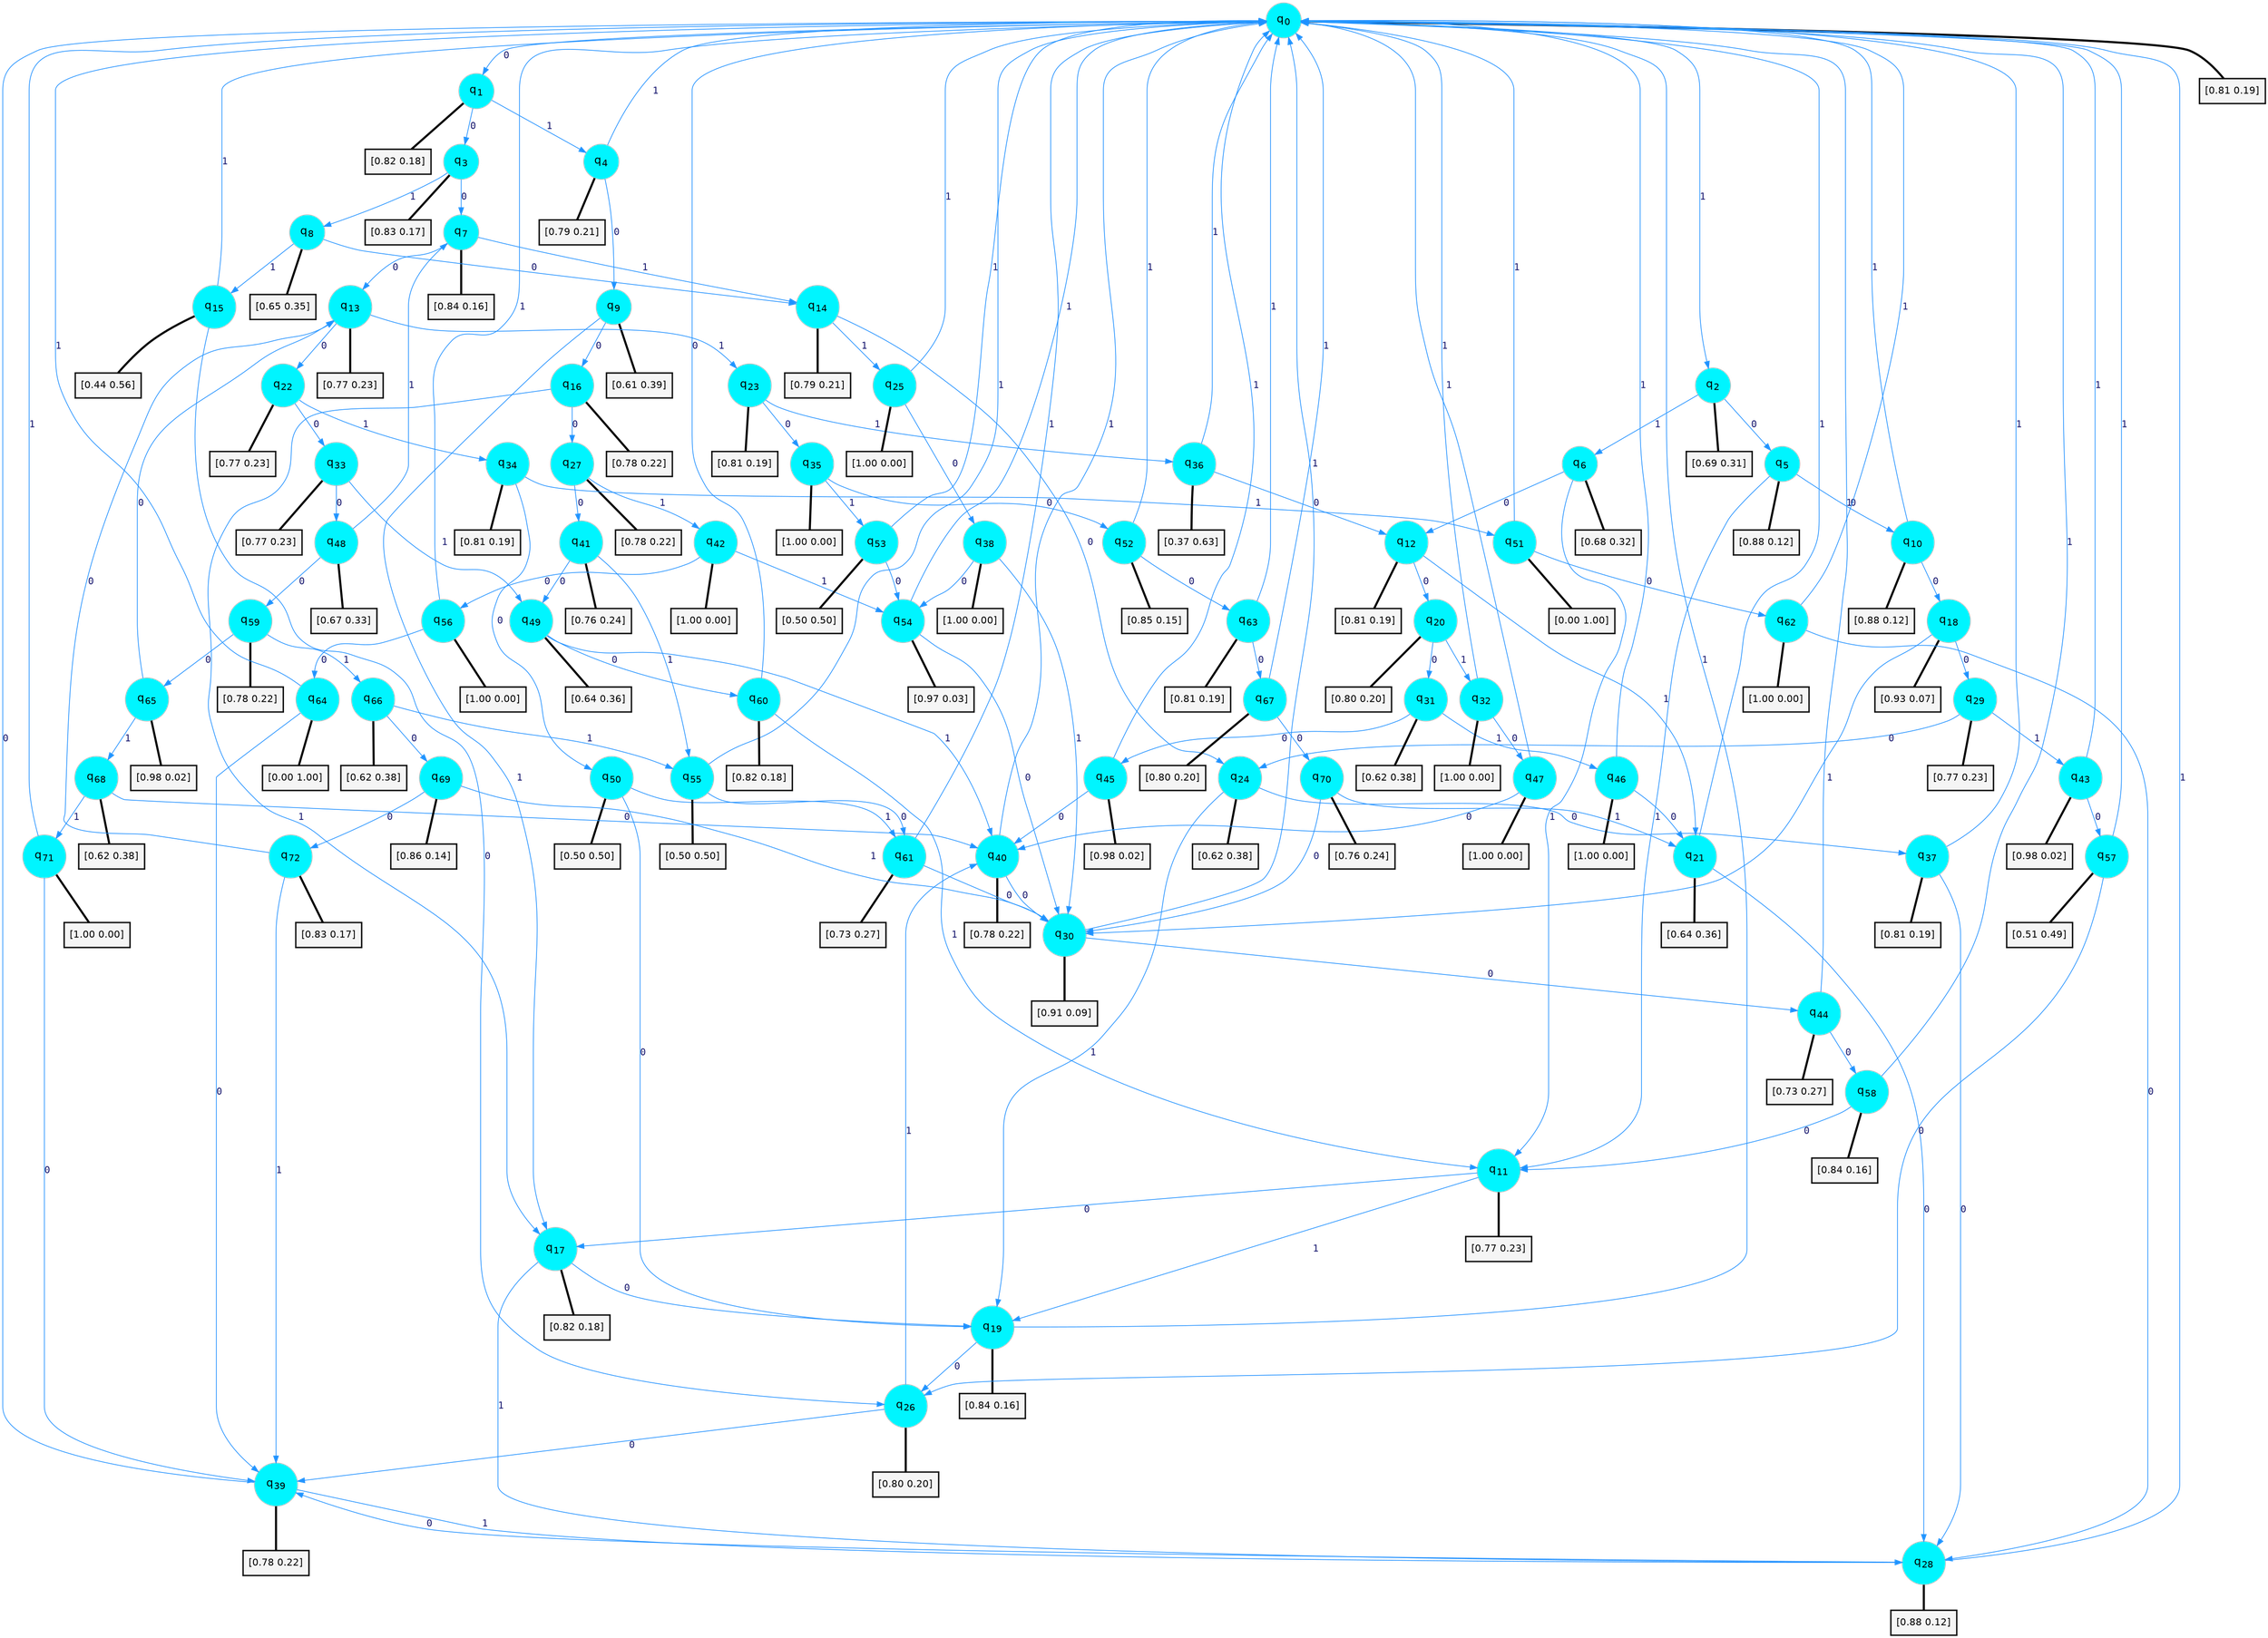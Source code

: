 digraph G {
graph [
bgcolor=transparent, dpi=300, rankdir=TD, size="40,25"];
node [
color=gray, fillcolor=turquoise1, fontcolor=black, fontname=Helvetica, fontsize=16, fontweight=bold, shape=circle, style=filled];
edge [
arrowsize=1, color=dodgerblue1, fontcolor=midnightblue, fontname=courier, fontweight=bold, penwidth=1, style=solid, weight=20];
0[label=<q<SUB>0</SUB>>];
1[label=<q<SUB>1</SUB>>];
2[label=<q<SUB>2</SUB>>];
3[label=<q<SUB>3</SUB>>];
4[label=<q<SUB>4</SUB>>];
5[label=<q<SUB>5</SUB>>];
6[label=<q<SUB>6</SUB>>];
7[label=<q<SUB>7</SUB>>];
8[label=<q<SUB>8</SUB>>];
9[label=<q<SUB>9</SUB>>];
10[label=<q<SUB>10</SUB>>];
11[label=<q<SUB>11</SUB>>];
12[label=<q<SUB>12</SUB>>];
13[label=<q<SUB>13</SUB>>];
14[label=<q<SUB>14</SUB>>];
15[label=<q<SUB>15</SUB>>];
16[label=<q<SUB>16</SUB>>];
17[label=<q<SUB>17</SUB>>];
18[label=<q<SUB>18</SUB>>];
19[label=<q<SUB>19</SUB>>];
20[label=<q<SUB>20</SUB>>];
21[label=<q<SUB>21</SUB>>];
22[label=<q<SUB>22</SUB>>];
23[label=<q<SUB>23</SUB>>];
24[label=<q<SUB>24</SUB>>];
25[label=<q<SUB>25</SUB>>];
26[label=<q<SUB>26</SUB>>];
27[label=<q<SUB>27</SUB>>];
28[label=<q<SUB>28</SUB>>];
29[label=<q<SUB>29</SUB>>];
30[label=<q<SUB>30</SUB>>];
31[label=<q<SUB>31</SUB>>];
32[label=<q<SUB>32</SUB>>];
33[label=<q<SUB>33</SUB>>];
34[label=<q<SUB>34</SUB>>];
35[label=<q<SUB>35</SUB>>];
36[label=<q<SUB>36</SUB>>];
37[label=<q<SUB>37</SUB>>];
38[label=<q<SUB>38</SUB>>];
39[label=<q<SUB>39</SUB>>];
40[label=<q<SUB>40</SUB>>];
41[label=<q<SUB>41</SUB>>];
42[label=<q<SUB>42</SUB>>];
43[label=<q<SUB>43</SUB>>];
44[label=<q<SUB>44</SUB>>];
45[label=<q<SUB>45</SUB>>];
46[label=<q<SUB>46</SUB>>];
47[label=<q<SUB>47</SUB>>];
48[label=<q<SUB>48</SUB>>];
49[label=<q<SUB>49</SUB>>];
50[label=<q<SUB>50</SUB>>];
51[label=<q<SUB>51</SUB>>];
52[label=<q<SUB>52</SUB>>];
53[label=<q<SUB>53</SUB>>];
54[label=<q<SUB>54</SUB>>];
55[label=<q<SUB>55</SUB>>];
56[label=<q<SUB>56</SUB>>];
57[label=<q<SUB>57</SUB>>];
58[label=<q<SUB>58</SUB>>];
59[label=<q<SUB>59</SUB>>];
60[label=<q<SUB>60</SUB>>];
61[label=<q<SUB>61</SUB>>];
62[label=<q<SUB>62</SUB>>];
63[label=<q<SUB>63</SUB>>];
64[label=<q<SUB>64</SUB>>];
65[label=<q<SUB>65</SUB>>];
66[label=<q<SUB>66</SUB>>];
67[label=<q<SUB>67</SUB>>];
68[label=<q<SUB>68</SUB>>];
69[label=<q<SUB>69</SUB>>];
70[label=<q<SUB>70</SUB>>];
71[label=<q<SUB>71</SUB>>];
72[label=<q<SUB>72</SUB>>];
73[label="[0.81 0.19]", shape=box,fontcolor=black, fontname=Helvetica, fontsize=14, penwidth=2, fillcolor=whitesmoke,color=black];
74[label="[0.82 0.18]", shape=box,fontcolor=black, fontname=Helvetica, fontsize=14, penwidth=2, fillcolor=whitesmoke,color=black];
75[label="[0.69 0.31]", shape=box,fontcolor=black, fontname=Helvetica, fontsize=14, penwidth=2, fillcolor=whitesmoke,color=black];
76[label="[0.83 0.17]", shape=box,fontcolor=black, fontname=Helvetica, fontsize=14, penwidth=2, fillcolor=whitesmoke,color=black];
77[label="[0.79 0.21]", shape=box,fontcolor=black, fontname=Helvetica, fontsize=14, penwidth=2, fillcolor=whitesmoke,color=black];
78[label="[0.88 0.12]", shape=box,fontcolor=black, fontname=Helvetica, fontsize=14, penwidth=2, fillcolor=whitesmoke,color=black];
79[label="[0.68 0.32]", shape=box,fontcolor=black, fontname=Helvetica, fontsize=14, penwidth=2, fillcolor=whitesmoke,color=black];
80[label="[0.84 0.16]", shape=box,fontcolor=black, fontname=Helvetica, fontsize=14, penwidth=2, fillcolor=whitesmoke,color=black];
81[label="[0.65 0.35]", shape=box,fontcolor=black, fontname=Helvetica, fontsize=14, penwidth=2, fillcolor=whitesmoke,color=black];
82[label="[0.61 0.39]", shape=box,fontcolor=black, fontname=Helvetica, fontsize=14, penwidth=2, fillcolor=whitesmoke,color=black];
83[label="[0.88 0.12]", shape=box,fontcolor=black, fontname=Helvetica, fontsize=14, penwidth=2, fillcolor=whitesmoke,color=black];
84[label="[0.77 0.23]", shape=box,fontcolor=black, fontname=Helvetica, fontsize=14, penwidth=2, fillcolor=whitesmoke,color=black];
85[label="[0.81 0.19]", shape=box,fontcolor=black, fontname=Helvetica, fontsize=14, penwidth=2, fillcolor=whitesmoke,color=black];
86[label="[0.77 0.23]", shape=box,fontcolor=black, fontname=Helvetica, fontsize=14, penwidth=2, fillcolor=whitesmoke,color=black];
87[label="[0.79 0.21]", shape=box,fontcolor=black, fontname=Helvetica, fontsize=14, penwidth=2, fillcolor=whitesmoke,color=black];
88[label="[0.44 0.56]", shape=box,fontcolor=black, fontname=Helvetica, fontsize=14, penwidth=2, fillcolor=whitesmoke,color=black];
89[label="[0.78 0.22]", shape=box,fontcolor=black, fontname=Helvetica, fontsize=14, penwidth=2, fillcolor=whitesmoke,color=black];
90[label="[0.82 0.18]", shape=box,fontcolor=black, fontname=Helvetica, fontsize=14, penwidth=2, fillcolor=whitesmoke,color=black];
91[label="[0.93 0.07]", shape=box,fontcolor=black, fontname=Helvetica, fontsize=14, penwidth=2, fillcolor=whitesmoke,color=black];
92[label="[0.84 0.16]", shape=box,fontcolor=black, fontname=Helvetica, fontsize=14, penwidth=2, fillcolor=whitesmoke,color=black];
93[label="[0.80 0.20]", shape=box,fontcolor=black, fontname=Helvetica, fontsize=14, penwidth=2, fillcolor=whitesmoke,color=black];
94[label="[0.64 0.36]", shape=box,fontcolor=black, fontname=Helvetica, fontsize=14, penwidth=2, fillcolor=whitesmoke,color=black];
95[label="[0.77 0.23]", shape=box,fontcolor=black, fontname=Helvetica, fontsize=14, penwidth=2, fillcolor=whitesmoke,color=black];
96[label="[0.81 0.19]", shape=box,fontcolor=black, fontname=Helvetica, fontsize=14, penwidth=2, fillcolor=whitesmoke,color=black];
97[label="[0.62 0.38]", shape=box,fontcolor=black, fontname=Helvetica, fontsize=14, penwidth=2, fillcolor=whitesmoke,color=black];
98[label="[1.00 0.00]", shape=box,fontcolor=black, fontname=Helvetica, fontsize=14, penwidth=2, fillcolor=whitesmoke,color=black];
99[label="[0.80 0.20]", shape=box,fontcolor=black, fontname=Helvetica, fontsize=14, penwidth=2, fillcolor=whitesmoke,color=black];
100[label="[0.78 0.22]", shape=box,fontcolor=black, fontname=Helvetica, fontsize=14, penwidth=2, fillcolor=whitesmoke,color=black];
101[label="[0.88 0.12]", shape=box,fontcolor=black, fontname=Helvetica, fontsize=14, penwidth=2, fillcolor=whitesmoke,color=black];
102[label="[0.77 0.23]", shape=box,fontcolor=black, fontname=Helvetica, fontsize=14, penwidth=2, fillcolor=whitesmoke,color=black];
103[label="[0.91 0.09]", shape=box,fontcolor=black, fontname=Helvetica, fontsize=14, penwidth=2, fillcolor=whitesmoke,color=black];
104[label="[0.62 0.38]", shape=box,fontcolor=black, fontname=Helvetica, fontsize=14, penwidth=2, fillcolor=whitesmoke,color=black];
105[label="[1.00 0.00]", shape=box,fontcolor=black, fontname=Helvetica, fontsize=14, penwidth=2, fillcolor=whitesmoke,color=black];
106[label="[0.77 0.23]", shape=box,fontcolor=black, fontname=Helvetica, fontsize=14, penwidth=2, fillcolor=whitesmoke,color=black];
107[label="[0.81 0.19]", shape=box,fontcolor=black, fontname=Helvetica, fontsize=14, penwidth=2, fillcolor=whitesmoke,color=black];
108[label="[1.00 0.00]", shape=box,fontcolor=black, fontname=Helvetica, fontsize=14, penwidth=2, fillcolor=whitesmoke,color=black];
109[label="[0.37 0.63]", shape=box,fontcolor=black, fontname=Helvetica, fontsize=14, penwidth=2, fillcolor=whitesmoke,color=black];
110[label="[0.81 0.19]", shape=box,fontcolor=black, fontname=Helvetica, fontsize=14, penwidth=2, fillcolor=whitesmoke,color=black];
111[label="[1.00 0.00]", shape=box,fontcolor=black, fontname=Helvetica, fontsize=14, penwidth=2, fillcolor=whitesmoke,color=black];
112[label="[0.78 0.22]", shape=box,fontcolor=black, fontname=Helvetica, fontsize=14, penwidth=2, fillcolor=whitesmoke,color=black];
113[label="[0.78 0.22]", shape=box,fontcolor=black, fontname=Helvetica, fontsize=14, penwidth=2, fillcolor=whitesmoke,color=black];
114[label="[0.76 0.24]", shape=box,fontcolor=black, fontname=Helvetica, fontsize=14, penwidth=2, fillcolor=whitesmoke,color=black];
115[label="[1.00 0.00]", shape=box,fontcolor=black, fontname=Helvetica, fontsize=14, penwidth=2, fillcolor=whitesmoke,color=black];
116[label="[0.98 0.02]", shape=box,fontcolor=black, fontname=Helvetica, fontsize=14, penwidth=2, fillcolor=whitesmoke,color=black];
117[label="[0.73 0.27]", shape=box,fontcolor=black, fontname=Helvetica, fontsize=14, penwidth=2, fillcolor=whitesmoke,color=black];
118[label="[0.98 0.02]", shape=box,fontcolor=black, fontname=Helvetica, fontsize=14, penwidth=2, fillcolor=whitesmoke,color=black];
119[label="[1.00 0.00]", shape=box,fontcolor=black, fontname=Helvetica, fontsize=14, penwidth=2, fillcolor=whitesmoke,color=black];
120[label="[1.00 0.00]", shape=box,fontcolor=black, fontname=Helvetica, fontsize=14, penwidth=2, fillcolor=whitesmoke,color=black];
121[label="[0.67 0.33]", shape=box,fontcolor=black, fontname=Helvetica, fontsize=14, penwidth=2, fillcolor=whitesmoke,color=black];
122[label="[0.64 0.36]", shape=box,fontcolor=black, fontname=Helvetica, fontsize=14, penwidth=2, fillcolor=whitesmoke,color=black];
123[label="[0.50 0.50]", shape=box,fontcolor=black, fontname=Helvetica, fontsize=14, penwidth=2, fillcolor=whitesmoke,color=black];
124[label="[0.00 1.00]", shape=box,fontcolor=black, fontname=Helvetica, fontsize=14, penwidth=2, fillcolor=whitesmoke,color=black];
125[label="[0.85 0.15]", shape=box,fontcolor=black, fontname=Helvetica, fontsize=14, penwidth=2, fillcolor=whitesmoke,color=black];
126[label="[0.50 0.50]", shape=box,fontcolor=black, fontname=Helvetica, fontsize=14, penwidth=2, fillcolor=whitesmoke,color=black];
127[label="[0.97 0.03]", shape=box,fontcolor=black, fontname=Helvetica, fontsize=14, penwidth=2, fillcolor=whitesmoke,color=black];
128[label="[0.50 0.50]", shape=box,fontcolor=black, fontname=Helvetica, fontsize=14, penwidth=2, fillcolor=whitesmoke,color=black];
129[label="[1.00 0.00]", shape=box,fontcolor=black, fontname=Helvetica, fontsize=14, penwidth=2, fillcolor=whitesmoke,color=black];
130[label="[0.51 0.49]", shape=box,fontcolor=black, fontname=Helvetica, fontsize=14, penwidth=2, fillcolor=whitesmoke,color=black];
131[label="[0.84 0.16]", shape=box,fontcolor=black, fontname=Helvetica, fontsize=14, penwidth=2, fillcolor=whitesmoke,color=black];
132[label="[0.78 0.22]", shape=box,fontcolor=black, fontname=Helvetica, fontsize=14, penwidth=2, fillcolor=whitesmoke,color=black];
133[label="[0.82 0.18]", shape=box,fontcolor=black, fontname=Helvetica, fontsize=14, penwidth=2, fillcolor=whitesmoke,color=black];
134[label="[0.73 0.27]", shape=box,fontcolor=black, fontname=Helvetica, fontsize=14, penwidth=2, fillcolor=whitesmoke,color=black];
135[label="[1.00 0.00]", shape=box,fontcolor=black, fontname=Helvetica, fontsize=14, penwidth=2, fillcolor=whitesmoke,color=black];
136[label="[0.81 0.19]", shape=box,fontcolor=black, fontname=Helvetica, fontsize=14, penwidth=2, fillcolor=whitesmoke,color=black];
137[label="[0.00 1.00]", shape=box,fontcolor=black, fontname=Helvetica, fontsize=14, penwidth=2, fillcolor=whitesmoke,color=black];
138[label="[0.98 0.02]", shape=box,fontcolor=black, fontname=Helvetica, fontsize=14, penwidth=2, fillcolor=whitesmoke,color=black];
139[label="[0.62 0.38]", shape=box,fontcolor=black, fontname=Helvetica, fontsize=14, penwidth=2, fillcolor=whitesmoke,color=black];
140[label="[0.80 0.20]", shape=box,fontcolor=black, fontname=Helvetica, fontsize=14, penwidth=2, fillcolor=whitesmoke,color=black];
141[label="[0.62 0.38]", shape=box,fontcolor=black, fontname=Helvetica, fontsize=14, penwidth=2, fillcolor=whitesmoke,color=black];
142[label="[0.86 0.14]", shape=box,fontcolor=black, fontname=Helvetica, fontsize=14, penwidth=2, fillcolor=whitesmoke,color=black];
143[label="[0.76 0.24]", shape=box,fontcolor=black, fontname=Helvetica, fontsize=14, penwidth=2, fillcolor=whitesmoke,color=black];
144[label="[1.00 0.00]", shape=box,fontcolor=black, fontname=Helvetica, fontsize=14, penwidth=2, fillcolor=whitesmoke,color=black];
145[label="[0.83 0.17]", shape=box,fontcolor=black, fontname=Helvetica, fontsize=14, penwidth=2, fillcolor=whitesmoke,color=black];
0->1 [label=0];
0->2 [label=1];
0->73 [arrowhead=none, penwidth=3,color=black];
1->3 [label=0];
1->4 [label=1];
1->74 [arrowhead=none, penwidth=3,color=black];
2->5 [label=0];
2->6 [label=1];
2->75 [arrowhead=none, penwidth=3,color=black];
3->7 [label=0];
3->8 [label=1];
3->76 [arrowhead=none, penwidth=3,color=black];
4->9 [label=0];
4->0 [label=1];
4->77 [arrowhead=none, penwidth=3,color=black];
5->10 [label=0];
5->11 [label=1];
5->78 [arrowhead=none, penwidth=3,color=black];
6->12 [label=0];
6->11 [label=1];
6->79 [arrowhead=none, penwidth=3,color=black];
7->13 [label=0];
7->14 [label=1];
7->80 [arrowhead=none, penwidth=3,color=black];
8->14 [label=0];
8->15 [label=1];
8->81 [arrowhead=none, penwidth=3,color=black];
9->16 [label=0];
9->17 [label=1];
9->82 [arrowhead=none, penwidth=3,color=black];
10->18 [label=0];
10->0 [label=1];
10->83 [arrowhead=none, penwidth=3,color=black];
11->17 [label=0];
11->19 [label=1];
11->84 [arrowhead=none, penwidth=3,color=black];
12->20 [label=0];
12->21 [label=1];
12->85 [arrowhead=none, penwidth=3,color=black];
13->22 [label=0];
13->23 [label=1];
13->86 [arrowhead=none, penwidth=3,color=black];
14->24 [label=0];
14->25 [label=1];
14->87 [arrowhead=none, penwidth=3,color=black];
15->26 [label=0];
15->0 [label=1];
15->88 [arrowhead=none, penwidth=3,color=black];
16->27 [label=0];
16->17 [label=1];
16->89 [arrowhead=none, penwidth=3,color=black];
17->19 [label=0];
17->28 [label=1];
17->90 [arrowhead=none, penwidth=3,color=black];
18->29 [label=0];
18->30 [label=1];
18->91 [arrowhead=none, penwidth=3,color=black];
19->26 [label=0];
19->0 [label=1];
19->92 [arrowhead=none, penwidth=3,color=black];
20->31 [label=0];
20->32 [label=1];
20->93 [arrowhead=none, penwidth=3,color=black];
21->28 [label=0];
21->0 [label=1];
21->94 [arrowhead=none, penwidth=3,color=black];
22->33 [label=0];
22->34 [label=1];
22->95 [arrowhead=none, penwidth=3,color=black];
23->35 [label=0];
23->36 [label=1];
23->96 [arrowhead=none, penwidth=3,color=black];
24->37 [label=0];
24->19 [label=1];
24->97 [arrowhead=none, penwidth=3,color=black];
25->38 [label=0];
25->0 [label=1];
25->98 [arrowhead=none, penwidth=3,color=black];
26->39 [label=0];
26->40 [label=1];
26->99 [arrowhead=none, penwidth=3,color=black];
27->41 [label=0];
27->42 [label=1];
27->100 [arrowhead=none, penwidth=3,color=black];
28->39 [label=0];
28->0 [label=1];
28->101 [arrowhead=none, penwidth=3,color=black];
29->24 [label=0];
29->43 [label=1];
29->102 [arrowhead=none, penwidth=3,color=black];
30->44 [label=0];
30->0 [label=1];
30->103 [arrowhead=none, penwidth=3,color=black];
31->45 [label=0];
31->46 [label=1];
31->104 [arrowhead=none, penwidth=3,color=black];
32->47 [label=0];
32->0 [label=1];
32->105 [arrowhead=none, penwidth=3,color=black];
33->48 [label=0];
33->49 [label=1];
33->106 [arrowhead=none, penwidth=3,color=black];
34->50 [label=0];
34->51 [label=1];
34->107 [arrowhead=none, penwidth=3,color=black];
35->52 [label=0];
35->53 [label=1];
35->108 [arrowhead=none, penwidth=3,color=black];
36->12 [label=0];
36->0 [label=1];
36->109 [arrowhead=none, penwidth=3,color=black];
37->28 [label=0];
37->0 [label=1];
37->110 [arrowhead=none, penwidth=3,color=black];
38->54 [label=0];
38->30 [label=1];
38->111 [arrowhead=none, penwidth=3,color=black];
39->0 [label=0];
39->28 [label=1];
39->112 [arrowhead=none, penwidth=3,color=black];
40->30 [label=0];
40->0 [label=1];
40->113 [arrowhead=none, penwidth=3,color=black];
41->49 [label=0];
41->55 [label=1];
41->114 [arrowhead=none, penwidth=3,color=black];
42->56 [label=0];
42->54 [label=1];
42->115 [arrowhead=none, penwidth=3,color=black];
43->57 [label=0];
43->0 [label=1];
43->116 [arrowhead=none, penwidth=3,color=black];
44->58 [label=0];
44->0 [label=1];
44->117 [arrowhead=none, penwidth=3,color=black];
45->40 [label=0];
45->0 [label=1];
45->118 [arrowhead=none, penwidth=3,color=black];
46->21 [label=0];
46->0 [label=1];
46->119 [arrowhead=none, penwidth=3,color=black];
47->40 [label=0];
47->0 [label=1];
47->120 [arrowhead=none, penwidth=3,color=black];
48->59 [label=0];
48->7 [label=1];
48->121 [arrowhead=none, penwidth=3,color=black];
49->60 [label=0];
49->40 [label=1];
49->122 [arrowhead=none, penwidth=3,color=black];
50->19 [label=0];
50->61 [label=1];
50->123 [arrowhead=none, penwidth=3,color=black];
51->62 [label=0];
51->0 [label=1];
51->124 [arrowhead=none, penwidth=3,color=black];
52->63 [label=0];
52->0 [label=1];
52->125 [arrowhead=none, penwidth=3,color=black];
53->54 [label=0];
53->0 [label=1];
53->126 [arrowhead=none, penwidth=3,color=black];
54->30 [label=0];
54->0 [label=1];
54->127 [arrowhead=none, penwidth=3,color=black];
55->61 [label=0];
55->0 [label=1];
55->128 [arrowhead=none, penwidth=3,color=black];
56->64 [label=0];
56->0 [label=1];
56->129 [arrowhead=none, penwidth=3,color=black];
57->26 [label=0];
57->0 [label=1];
57->130 [arrowhead=none, penwidth=3,color=black];
58->11 [label=0];
58->0 [label=1];
58->131 [arrowhead=none, penwidth=3,color=black];
59->65 [label=0];
59->66 [label=1];
59->132 [arrowhead=none, penwidth=3,color=black];
60->0 [label=0];
60->11 [label=1];
60->133 [arrowhead=none, penwidth=3,color=black];
61->30 [label=0];
61->0 [label=1];
61->134 [arrowhead=none, penwidth=3,color=black];
62->28 [label=0];
62->0 [label=1];
62->135 [arrowhead=none, penwidth=3,color=black];
63->67 [label=0];
63->0 [label=1];
63->136 [arrowhead=none, penwidth=3,color=black];
64->39 [label=0];
64->0 [label=1];
64->137 [arrowhead=none, penwidth=3,color=black];
65->13 [label=0];
65->68 [label=1];
65->138 [arrowhead=none, penwidth=3,color=black];
66->69 [label=0];
66->55 [label=1];
66->139 [arrowhead=none, penwidth=3,color=black];
67->70 [label=0];
67->0 [label=1];
67->140 [arrowhead=none, penwidth=3,color=black];
68->40 [label=0];
68->71 [label=1];
68->141 [arrowhead=none, penwidth=3,color=black];
69->72 [label=0];
69->30 [label=1];
69->142 [arrowhead=none, penwidth=3,color=black];
70->30 [label=0];
70->21 [label=1];
70->143 [arrowhead=none, penwidth=3,color=black];
71->39 [label=0];
71->0 [label=1];
71->144 [arrowhead=none, penwidth=3,color=black];
72->13 [label=0];
72->39 [label=1];
72->145 [arrowhead=none, penwidth=3,color=black];
}
